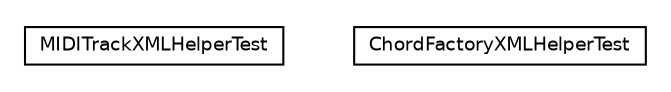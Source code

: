 #!/usr/local/bin/dot
#
# Class diagram 
# Generated by UMLGraph version R5_6-24-gf6e263 (http://www.umlgraph.org/)
#

digraph G {
	edge [fontname="Helvetica",fontsize=10,labelfontname="Helvetica",labelfontsize=10];
	node [fontname="Helvetica",fontsize=10,shape=plaintext];
	nodesep=0.25;
	ranksep=0.5;
	// com.rockhoppertech.music.midi.js.xml.MIDITrackXMLHelperTest
	c196 [label=<<table title="com.rockhoppertech.music.midi.js.xml.MIDITrackXMLHelperTest" border="0" cellborder="1" cellspacing="0" cellpadding="2" port="p" href="./MIDITrackXMLHelperTest.html">
		<tr><td><table border="0" cellspacing="0" cellpadding="1">
<tr><td align="center" balign="center"> MIDITrackXMLHelperTest </td></tr>
		</table></td></tr>
		</table>>, URL="./MIDITrackXMLHelperTest.html", fontname="Helvetica", fontcolor="black", fontsize=9.0];
	// com.rockhoppertech.music.midi.js.xml.ChordFactoryXMLHelperTest
	c197 [label=<<table title="com.rockhoppertech.music.midi.js.xml.ChordFactoryXMLHelperTest" border="0" cellborder="1" cellspacing="0" cellpadding="2" port="p" href="./ChordFactoryXMLHelperTest.html">
		<tr><td><table border="0" cellspacing="0" cellpadding="1">
<tr><td align="center" balign="center"> ChordFactoryXMLHelperTest </td></tr>
		</table></td></tr>
		</table>>, URL="./ChordFactoryXMLHelperTest.html", fontname="Helvetica", fontcolor="black", fontsize=9.0];
}

